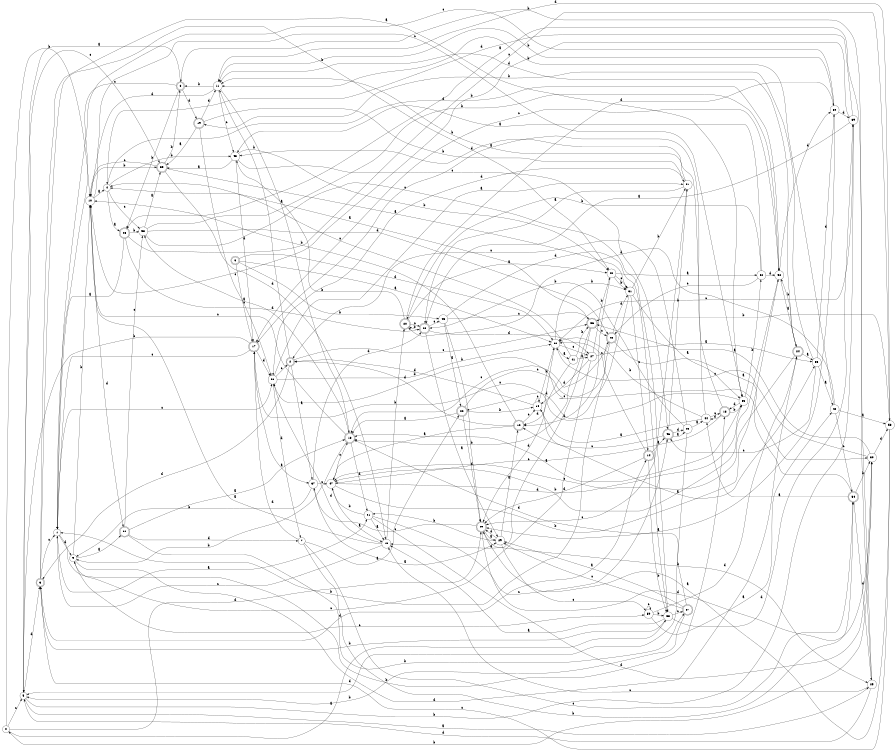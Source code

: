 digraph n49_4 {
__start0 [label="" shape="none"];

rankdir=LR;
size="8,5";

s0 [style="filled", color="black", fillcolor="white" shape="circle", label="0"];
s1 [style="filled", color="black", fillcolor="white" shape="circle", label="1"];
s2 [style="rounded,filled", color="black", fillcolor="white" shape="doublecircle", label="2"];
s3 [style="rounded,filled", color="black", fillcolor="white" shape="doublecircle", label="3"];
s4 [style="filled", color="black", fillcolor="white" shape="circle", label="4"];
s5 [style="filled", color="black", fillcolor="white" shape="circle", label="5"];
s6 [style="rounded,filled", color="black", fillcolor="white" shape="doublecircle", label="6"];
s7 [style="filled", color="black", fillcolor="white" shape="circle", label="7"];
s8 [style="rounded,filled", color="black", fillcolor="white" shape="doublecircle", label="8"];
s9 [style="filled", color="black", fillcolor="white" shape="circle", label="9"];
s10 [style="filled", color="black", fillcolor="white" shape="circle", label="10"];
s11 [style="filled", color="black", fillcolor="white" shape="circle", label="11"];
s12 [style="rounded,filled", color="black", fillcolor="white" shape="doublecircle", label="12"];
s13 [style="rounded,filled", color="black", fillcolor="white" shape="doublecircle", label="13"];
s14 [style="rounded,filled", color="black", fillcolor="white" shape="doublecircle", label="14"];
s15 [style="filled", color="black", fillcolor="white" shape="circle", label="15"];
s16 [style="filled", color="black", fillcolor="white" shape="circle", label="16"];
s17 [style="rounded,filled", color="black", fillcolor="white" shape="doublecircle", label="17"];
s18 [style="rounded,filled", color="black", fillcolor="white" shape="doublecircle", label="18"];
s19 [style="rounded,filled", color="black", fillcolor="white" shape="doublecircle", label="19"];
s20 [style="rounded,filled", color="black", fillcolor="white" shape="doublecircle", label="20"];
s21 [style="filled", color="black", fillcolor="white" shape="circle", label="21"];
s22 [style="rounded,filled", color="black", fillcolor="white" shape="doublecircle", label="22"];
s23 [style="filled", color="black", fillcolor="white" shape="circle", label="23"];
s24 [style="rounded,filled", color="black", fillcolor="white" shape="doublecircle", label="24"];
s25 [style="filled", color="black", fillcolor="white" shape="circle", label="25"];
s26 [style="rounded,filled", color="black", fillcolor="white" shape="doublecircle", label="26"];
s27 [style="filled", color="black", fillcolor="white" shape="circle", label="27"];
s28 [style="rounded,filled", color="black", fillcolor="white" shape="doublecircle", label="28"];
s29 [style="filled", color="black", fillcolor="white" shape="circle", label="29"];
s30 [style="filled", color="black", fillcolor="white" shape="circle", label="30"];
s31 [style="filled", color="black", fillcolor="white" shape="circle", label="31"];
s32 [style="filled", color="black", fillcolor="white" shape="circle", label="32"];
s33 [style="rounded,filled", color="black", fillcolor="white" shape="doublecircle", label="33"];
s34 [style="rounded,filled", color="black", fillcolor="white" shape="doublecircle", label="34"];
s35 [style="filled", color="black", fillcolor="white" shape="circle", label="35"];
s36 [style="rounded,filled", color="black", fillcolor="white" shape="doublecircle", label="36"];
s37 [style="filled", color="black", fillcolor="white" shape="circle", label="37"];
s38 [style="filled", color="black", fillcolor="white" shape="circle", label="38"];
s39 [style="filled", color="black", fillcolor="white" shape="circle", label="39"];
s40 [style="filled", color="black", fillcolor="white" shape="circle", label="40"];
s41 [style="filled", color="black", fillcolor="white" shape="circle", label="41"];
s42 [style="filled", color="black", fillcolor="white" shape="circle", label="42"];
s43 [style="filled", color="black", fillcolor="white" shape="circle", label="43"];
s44 [style="filled", color="black", fillcolor="white" shape="circle", label="44"];
s45 [style="filled", color="black", fillcolor="white" shape="circle", label="45"];
s46 [style="rounded,filled", color="black", fillcolor="white" shape="doublecircle", label="46"];
s47 [style="filled", color="black", fillcolor="white" shape="circle", label="47"];
s48 [style="rounded,filled", color="black", fillcolor="white" shape="doublecircle", label="48"];
s49 [style="rounded,filled", color="black", fillcolor="white" shape="doublecircle", label="49"];
s50 [style="filled", color="black", fillcolor="white" shape="circle", label="50"];
s51 [style="filled", color="black", fillcolor="white" shape="circle", label="51"];
s52 [style="filled", color="black", fillcolor="white" shape="circle", label="52"];
s53 [style="filled", color="black", fillcolor="white" shape="circle", label="53"];
s54 [style="rounded,filled", color="black", fillcolor="white" shape="doublecircle", label="54"];
s55 [style="filled", color="black", fillcolor="white" shape="circle", label="55"];
s56 [style="filled", color="black", fillcolor="white" shape="circle", label="56"];
s57 [style="rounded,filled", color="black", fillcolor="white" shape="doublecircle", label="57"];
s58 [style="filled", color="black", fillcolor="white" shape="circle", label="58"];
s59 [style="filled", color="black", fillcolor="white" shape="circle", label="59"];
s60 [style="filled", color="black", fillcolor="white" shape="circle", label="60"];
s0 -> s38 [label="a"];
s0 -> s10 [label="b"];
s0 -> s5 [label="c"];
s0 -> s49 [label="d"];
s1 -> s21 [label="a"];
s1 -> s18 [label="b"];
s1 -> s56 [label="c"];
s1 -> s9 [label="d"];
s2 -> s37 [label="a"];
s2 -> s11 [label="b"];
s2 -> s36 [label="c"];
s2 -> s3 [label="d"];
s3 -> s35 [label="a"];
s3 -> s40 [label="b"];
s3 -> s1 [label="c"];
s3 -> s14 [label="d"];
s4 -> s28 [label="a"];
s4 -> s43 [label="b"];
s4 -> s58 [label="c"];
s4 -> s52 [label="d"];
s5 -> s25 [label="a"];
s5 -> s39 [label="b"];
s5 -> s33 [label="c"];
s5 -> s3 [label="d"];
s6 -> s60 [label="a"];
s6 -> s45 [label="b"];
s6 -> s17 [label="c"];
s6 -> s60 [label="d"];
s7 -> s22 [label="a"];
s7 -> s54 [label="b"];
s7 -> s54 [label="c"];
s7 -> s17 [label="d"];
s8 -> s5 [label="a"];
s8 -> s28 [label="b"];
s8 -> s1 [label="c"];
s8 -> s19 [label="d"];
s9 -> s34 [label="a"];
s9 -> s10 [label="b"];
s9 -> s59 [label="c"];
s9 -> s24 [label="d"];
s10 -> s4 [label="a"];
s10 -> s33 [label="b"];
s10 -> s35 [label="c"];
s10 -> s34 [label="d"];
s11 -> s13 [label="a"];
s11 -> s8 [label="b"];
s11 -> s43 [label="c"];
s11 -> s10 [label="d"];
s12 -> s47 [label="a"];
s12 -> s10 [label="b"];
s12 -> s16 [label="c"];
s12 -> s2 [label="d"];
s13 -> s58 [label="a"];
s13 -> s9 [label="b"];
s13 -> s10 [label="c"];
s13 -> s21 [label="d"];
s14 -> s46 [label="a"];
s14 -> s38 [label="b"];
s14 -> s60 [label="c"];
s14 -> s49 [label="d"];
s15 -> s10 [label="a"];
s15 -> s20 [label="b"];
s15 -> s1 [label="c"];
s15 -> s56 [label="d"];
s16 -> s55 [label="a"];
s16 -> s60 [label="b"];
s16 -> s16 [label="c"];
s16 -> s2 [label="d"];
s17 -> s37 [label="a"];
s17 -> s5 [label="b"];
s17 -> s1 [label="c"];
s17 -> s56 [label="d"];
s18 -> s17 [label="a"];
s18 -> s35 [label="b"];
s18 -> s47 [label="c"];
s18 -> s44 [label="d"];
s19 -> s33 [label="a"];
s19 -> s51 [label="b"];
s19 -> s56 [label="c"];
s19 -> s11 [label="d"];
s20 -> s40 [label="a"];
s20 -> s43 [label="b"];
s20 -> s26 [label="c"];
s20 -> s50 [label="d"];
s21 -> s15 [label="a"];
s21 -> s47 [label="b"];
s21 -> s46 [label="c"];
s21 -> s30 [label="d"];
s22 -> s13 [label="a"];
s22 -> s16 [label="b"];
s22 -> s48 [label="c"];
s22 -> s49 [label="d"];
s23 -> s44 [label="a"];
s23 -> s26 [label="b"];
s23 -> s2 [label="c"];
s23 -> s5 [label="d"];
s24 -> s55 [label="a"];
s24 -> s52 [label="b"];
s24 -> s47 [label="c"];
s24 -> s11 [label="d"];
s25 -> s28 [label="a"];
s25 -> s8 [label="b"];
s25 -> s15 [label="c"];
s25 -> s5 [label="d"];
s26 -> s29 [label="a"];
s26 -> s20 [label="b"];
s26 -> s45 [label="c"];
s26 -> s27 [label="d"];
s27 -> s55 [label="a"];
s27 -> s40 [label="b"];
s27 -> s9 [label="c"];
s27 -> s16 [label="d"];
s28 -> s1 [label="a"];
s28 -> s58 [label="b"];
s28 -> s53 [label="c"];
s28 -> s26 [label="d"];
s29 -> s12 [label="a"];
s29 -> s21 [label="b"];
s29 -> s59 [label="c"];
s29 -> s49 [label="d"];
s30 -> s36 [label="a"];
s30 -> s0 [label="b"];
s30 -> s60 [label="c"];
s30 -> s53 [label="d"];
s31 -> s35 [label="a"];
s31 -> s51 [label="b"];
s31 -> s14 [label="c"];
s31 -> s22 [label="d"];
s32 -> s43 [label="a"];
s32 -> s20 [label="b"];
s32 -> s48 [label="c"];
s32 -> s52 [label="d"];
s33 -> s31 [label="a"];
s33 -> s8 [label="b"];
s33 -> s10 [label="c"];
s33 -> s15 [label="d"];
s34 -> s13 [label="a"];
s34 -> s57 [label="b"];
s34 -> s58 [label="c"];
s34 -> s7 [label="d"];
s35 -> s13 [label="a"];
s35 -> s32 [label="b"];
s35 -> s17 [label="c"];
s35 -> s18 [label="d"];
s36 -> s4 [label="a"];
s36 -> s13 [label="b"];
s36 -> s48 [label="c"];
s36 -> s15 [label="d"];
s37 -> s29 [label="a"];
s37 -> s9 [label="b"];
s37 -> s47 [label="c"];
s37 -> s26 [label="d"];
s38 -> s15 [label="a"];
s38 -> s3 [label="b"];
s38 -> s57 [label="c"];
s38 -> s39 [label="d"];
s39 -> s26 [label="a"];
s39 -> s10 [label="b"];
s39 -> s60 [label="c"];
s39 -> s4 [label="d"];
s40 -> s32 [label="a"];
s40 -> s31 [label="b"];
s40 -> s31 [label="c"];
s40 -> s12 [label="d"];
s41 -> s27 [label="a"];
s41 -> s36 [label="b"];
s41 -> s4 [label="c"];
s41 -> s49 [label="d"];
s42 -> s53 [label="a"];
s42 -> s11 [label="b"];
s42 -> s54 [label="c"];
s42 -> s20 [label="d"];
s43 -> s33 [label="a"];
s43 -> s40 [label="b"];
s43 -> s46 [label="c"];
s43 -> s17 [label="d"];
s44 -> s16 [label="a"];
s44 -> s60 [label="b"];
s44 -> s18 [label="c"];
s44 -> s43 [label="d"];
s45 -> s22 [label="a"];
s45 -> s49 [label="b"];
s45 -> s36 [label="c"];
s45 -> s38 [label="d"];
s46 -> s23 [label="a"];
s46 -> s51 [label="b"];
s46 -> s12 [label="c"];
s46 -> s23 [label="d"];
s47 -> s15 [label="a"];
s47 -> s52 [label="b"];
s47 -> s13 [label="c"];
s47 -> s35 [label="d"];
s48 -> s30 [label="a"];
s48 -> s1 [label="b"];
s48 -> s13 [label="c"];
s48 -> s31 [label="d"];
s49 -> s29 [label="a"];
s49 -> s25 [label="b"];
s49 -> s37 [label="c"];
s49 -> s30 [label="d"];
s50 -> s49 [label="a"];
s50 -> s11 [label="b"];
s50 -> s1 [label="c"];
s50 -> s39 [label="d"];
s51 -> s26 [label="a"];
s51 -> s11 [label="b"];
s51 -> s49 [label="c"];
s51 -> s56 [label="d"];
s52 -> s24 [label="a"];
s52 -> s47 [label="b"];
s52 -> s17 [label="c"];
s52 -> s50 [label="d"];
s53 -> s49 [label="a"];
s53 -> s36 [label="b"];
s53 -> s3 [label="c"];
s53 -> s11 [label="d"];
s54 -> s44 [label="a"];
s54 -> s30 [label="b"];
s54 -> s56 [label="c"];
s54 -> s25 [label="d"];
s55 -> s42 [label="a"];
s55 -> s19 [label="b"];
s55 -> s46 [label="c"];
s55 -> s50 [label="d"];
s56 -> s51 [label="a"];
s56 -> s60 [label="b"];
s56 -> s2 [label="c"];
s56 -> s7 [label="d"];
s57 -> s29 [label="a"];
s57 -> s5 [label="b"];
s57 -> s29 [label="c"];
s57 -> s13 [label="d"];
s58 -> s33 [label="a"];
s58 -> s52 [label="b"];
s58 -> s38 [label="c"];
s58 -> s48 [label="d"];
s59 -> s42 [label="a"];
s59 -> s38 [label="b"];
s59 -> s59 [label="c"];
s59 -> s24 [label="d"];
s60 -> s41 [label="a"];
s60 -> s31 [label="b"];
s60 -> s27 [label="c"];
s60 -> s12 [label="d"];

}